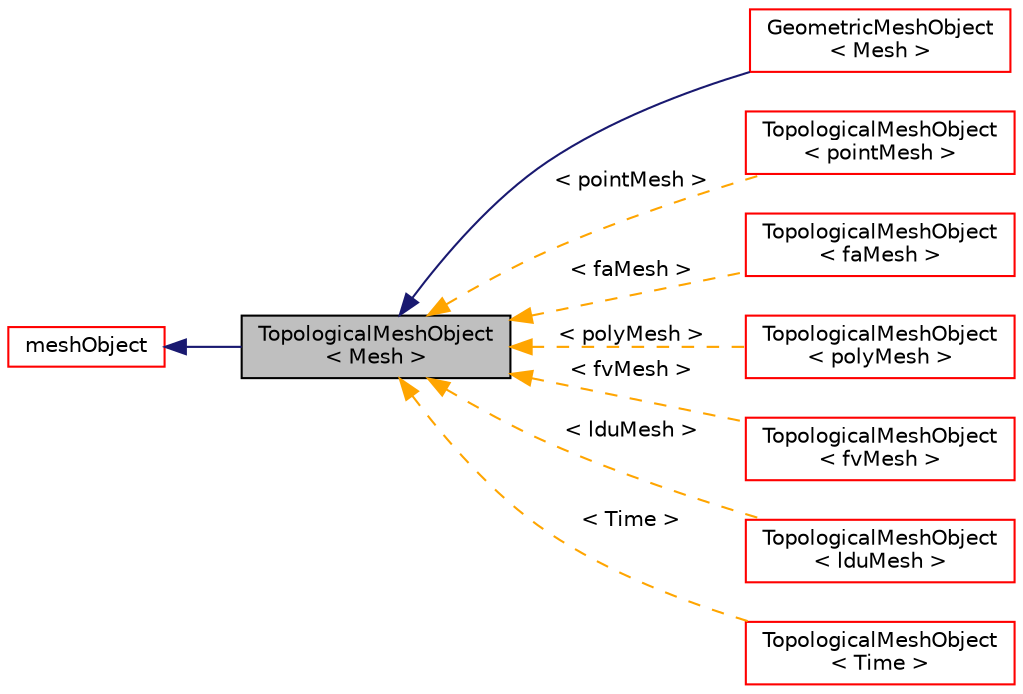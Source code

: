 digraph "TopologicalMeshObject&lt; Mesh &gt;"
{
  bgcolor="transparent";
  edge [fontname="Helvetica",fontsize="10",labelfontname="Helvetica",labelfontsize="10"];
  node [fontname="Helvetica",fontsize="10",shape=record];
  rankdir="LR";
  Node1 [label="TopologicalMeshObject\l\< Mesh \>",height=0.2,width=0.4,color="black", fillcolor="grey75", style="filled" fontcolor="black"];
  Node2 -> Node1 [dir="back",color="midnightblue",fontsize="10",style="solid",fontname="Helvetica"];
  Node2 [label="meshObject",height=0.2,width=0.4,color="red",URL="$classFoam_1_1meshObject.html"];
  Node1 -> Node3 [dir="back",color="midnightblue",fontsize="10",style="solid",fontname="Helvetica"];
  Node3 [label="GeometricMeshObject\l\< Mesh \>",height=0.2,width=0.4,color="red",URL="$classFoam_1_1GeometricMeshObject.html"];
  Node1 -> Node4 [dir="back",color="orange",fontsize="10",style="dashed",label=" \< pointMesh \>" ,fontname="Helvetica"];
  Node4 [label="TopologicalMeshObject\l\< pointMesh \>",height=0.2,width=0.4,color="red",URL="$classFoam_1_1TopologicalMeshObject.html"];
  Node1 -> Node5 [dir="back",color="orange",fontsize="10",style="dashed",label=" \< faMesh \>" ,fontname="Helvetica"];
  Node5 [label="TopologicalMeshObject\l\< faMesh \>",height=0.2,width=0.4,color="red",URL="$classFoam_1_1TopologicalMeshObject.html"];
  Node1 -> Node6 [dir="back",color="orange",fontsize="10",style="dashed",label=" \< polyMesh \>" ,fontname="Helvetica"];
  Node6 [label="TopologicalMeshObject\l\< polyMesh \>",height=0.2,width=0.4,color="red",URL="$classFoam_1_1TopologicalMeshObject.html"];
  Node1 -> Node7 [dir="back",color="orange",fontsize="10",style="dashed",label=" \< fvMesh \>" ,fontname="Helvetica"];
  Node7 [label="TopologicalMeshObject\l\< fvMesh \>",height=0.2,width=0.4,color="red",URL="$classFoam_1_1TopologicalMeshObject.html"];
  Node1 -> Node8 [dir="back",color="orange",fontsize="10",style="dashed",label=" \< lduMesh \>" ,fontname="Helvetica"];
  Node8 [label="TopologicalMeshObject\l\< lduMesh \>",height=0.2,width=0.4,color="red",URL="$classFoam_1_1TopologicalMeshObject.html"];
  Node1 -> Node9 [dir="back",color="orange",fontsize="10",style="dashed",label=" \< Time \>" ,fontname="Helvetica"];
  Node9 [label="TopologicalMeshObject\l\< Time \>",height=0.2,width=0.4,color="red",URL="$classFoam_1_1TopologicalMeshObject.html"];
}
